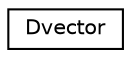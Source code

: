 digraph "Graphical Class Hierarchy"
{
  edge [fontname="Helvetica",fontsize="10",labelfontname="Helvetica",labelfontsize="10"];
  node [fontname="Helvetica",fontsize="10",shape=record];
  rankdir="LR";
  Node1 [label="Dvector",height=0.2,width=0.4,color="black", fillcolor="white", style="filled",URL="$class_dvector.html",tooltip="classe representant un vectuer par un entier dim et un tableau comp "];
}
